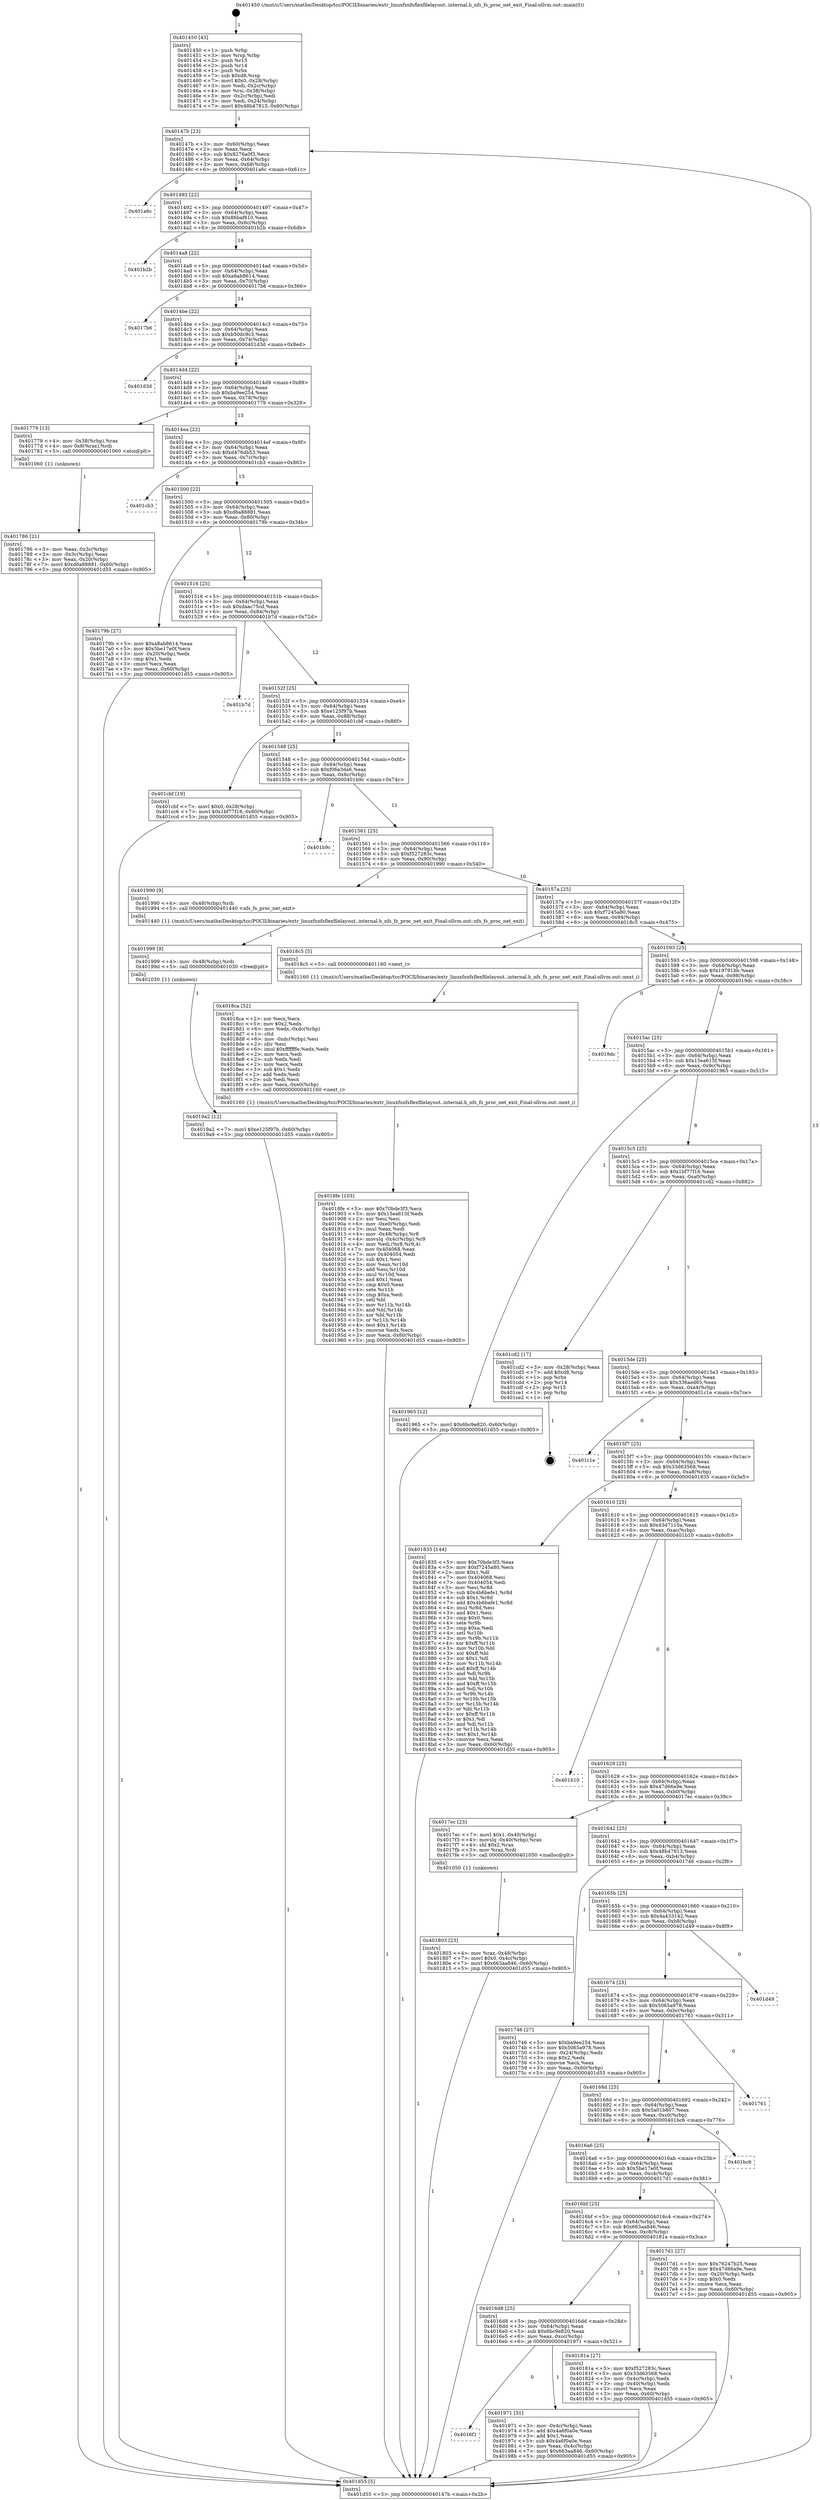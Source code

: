 digraph "0x401450" {
  label = "0x401450 (/mnt/c/Users/mathe/Desktop/tcc/POCII/binaries/extr_linuxfsnfsflexfilelayout..internal.h_nfs_fs_proc_net_exit_Final-ollvm.out::main(0))"
  labelloc = "t"
  node[shape=record]

  Entry [label="",width=0.3,height=0.3,shape=circle,fillcolor=black,style=filled]
  "0x40147b" [label="{
     0x40147b [23]\l
     | [instrs]\l
     &nbsp;&nbsp;0x40147b \<+3\>: mov -0x60(%rbp),%eax\l
     &nbsp;&nbsp;0x40147e \<+2\>: mov %eax,%ecx\l
     &nbsp;&nbsp;0x401480 \<+6\>: sub $0x8276a0f3,%ecx\l
     &nbsp;&nbsp;0x401486 \<+3\>: mov %eax,-0x64(%rbp)\l
     &nbsp;&nbsp;0x401489 \<+3\>: mov %ecx,-0x68(%rbp)\l
     &nbsp;&nbsp;0x40148c \<+6\>: je 0000000000401a6c \<main+0x61c\>\l
  }"]
  "0x401a6c" [label="{
     0x401a6c\l
  }", style=dashed]
  "0x401492" [label="{
     0x401492 [22]\l
     | [instrs]\l
     &nbsp;&nbsp;0x401492 \<+5\>: jmp 0000000000401497 \<main+0x47\>\l
     &nbsp;&nbsp;0x401497 \<+3\>: mov -0x64(%rbp),%eax\l
     &nbsp;&nbsp;0x40149a \<+5\>: sub $0x86baf610,%eax\l
     &nbsp;&nbsp;0x40149f \<+3\>: mov %eax,-0x6c(%rbp)\l
     &nbsp;&nbsp;0x4014a2 \<+6\>: je 0000000000401b2b \<main+0x6db\>\l
  }"]
  Exit [label="",width=0.3,height=0.3,shape=circle,fillcolor=black,style=filled,peripheries=2]
  "0x401b2b" [label="{
     0x401b2b\l
  }", style=dashed]
  "0x4014a8" [label="{
     0x4014a8 [22]\l
     | [instrs]\l
     &nbsp;&nbsp;0x4014a8 \<+5\>: jmp 00000000004014ad \<main+0x5d\>\l
     &nbsp;&nbsp;0x4014ad \<+3\>: mov -0x64(%rbp),%eax\l
     &nbsp;&nbsp;0x4014b0 \<+5\>: sub $0xa8ab8614,%eax\l
     &nbsp;&nbsp;0x4014b5 \<+3\>: mov %eax,-0x70(%rbp)\l
     &nbsp;&nbsp;0x4014b8 \<+6\>: je 00000000004017b6 \<main+0x366\>\l
  }"]
  "0x4019a2" [label="{
     0x4019a2 [12]\l
     | [instrs]\l
     &nbsp;&nbsp;0x4019a2 \<+7\>: movl $0xe125f97b,-0x60(%rbp)\l
     &nbsp;&nbsp;0x4019a9 \<+5\>: jmp 0000000000401d55 \<main+0x905\>\l
  }"]
  "0x4017b6" [label="{
     0x4017b6\l
  }", style=dashed]
  "0x4014be" [label="{
     0x4014be [22]\l
     | [instrs]\l
     &nbsp;&nbsp;0x4014be \<+5\>: jmp 00000000004014c3 \<main+0x73\>\l
     &nbsp;&nbsp;0x4014c3 \<+3\>: mov -0x64(%rbp),%eax\l
     &nbsp;&nbsp;0x4014c6 \<+5\>: sub $0xb50dc9c3,%eax\l
     &nbsp;&nbsp;0x4014cb \<+3\>: mov %eax,-0x74(%rbp)\l
     &nbsp;&nbsp;0x4014ce \<+6\>: je 0000000000401d3d \<main+0x8ed\>\l
  }"]
  "0x401999" [label="{
     0x401999 [9]\l
     | [instrs]\l
     &nbsp;&nbsp;0x401999 \<+4\>: mov -0x48(%rbp),%rdi\l
     &nbsp;&nbsp;0x40199d \<+5\>: call 0000000000401030 \<free@plt\>\l
     | [calls]\l
     &nbsp;&nbsp;0x401030 \{1\} (unknown)\l
  }"]
  "0x401d3d" [label="{
     0x401d3d\l
  }", style=dashed]
  "0x4014d4" [label="{
     0x4014d4 [22]\l
     | [instrs]\l
     &nbsp;&nbsp;0x4014d4 \<+5\>: jmp 00000000004014d9 \<main+0x89\>\l
     &nbsp;&nbsp;0x4014d9 \<+3\>: mov -0x64(%rbp),%eax\l
     &nbsp;&nbsp;0x4014dc \<+5\>: sub $0xba9ee254,%eax\l
     &nbsp;&nbsp;0x4014e1 \<+3\>: mov %eax,-0x78(%rbp)\l
     &nbsp;&nbsp;0x4014e4 \<+6\>: je 0000000000401779 \<main+0x329\>\l
  }"]
  "0x4016f1" [label="{
     0x4016f1\l
  }", style=dashed]
  "0x401779" [label="{
     0x401779 [13]\l
     | [instrs]\l
     &nbsp;&nbsp;0x401779 \<+4\>: mov -0x38(%rbp),%rax\l
     &nbsp;&nbsp;0x40177d \<+4\>: mov 0x8(%rax),%rdi\l
     &nbsp;&nbsp;0x401781 \<+5\>: call 0000000000401060 \<atoi@plt\>\l
     | [calls]\l
     &nbsp;&nbsp;0x401060 \{1\} (unknown)\l
  }"]
  "0x4014ea" [label="{
     0x4014ea [22]\l
     | [instrs]\l
     &nbsp;&nbsp;0x4014ea \<+5\>: jmp 00000000004014ef \<main+0x9f\>\l
     &nbsp;&nbsp;0x4014ef \<+3\>: mov -0x64(%rbp),%eax\l
     &nbsp;&nbsp;0x4014f2 \<+5\>: sub $0xd476db53,%eax\l
     &nbsp;&nbsp;0x4014f7 \<+3\>: mov %eax,-0x7c(%rbp)\l
     &nbsp;&nbsp;0x4014fa \<+6\>: je 0000000000401cb3 \<main+0x863\>\l
  }"]
  "0x401971" [label="{
     0x401971 [31]\l
     | [instrs]\l
     &nbsp;&nbsp;0x401971 \<+3\>: mov -0x4c(%rbp),%eax\l
     &nbsp;&nbsp;0x401974 \<+5\>: add $0x4a6f0a0e,%eax\l
     &nbsp;&nbsp;0x401979 \<+3\>: add $0x1,%eax\l
     &nbsp;&nbsp;0x40197c \<+5\>: sub $0x4a6f0a0e,%eax\l
     &nbsp;&nbsp;0x401981 \<+3\>: mov %eax,-0x4c(%rbp)\l
     &nbsp;&nbsp;0x401984 \<+7\>: movl $0x663aa846,-0x60(%rbp)\l
     &nbsp;&nbsp;0x40198b \<+5\>: jmp 0000000000401d55 \<main+0x905\>\l
  }"]
  "0x401cb3" [label="{
     0x401cb3\l
  }", style=dashed]
  "0x401500" [label="{
     0x401500 [22]\l
     | [instrs]\l
     &nbsp;&nbsp;0x401500 \<+5\>: jmp 0000000000401505 \<main+0xb5\>\l
     &nbsp;&nbsp;0x401505 \<+3\>: mov -0x64(%rbp),%eax\l
     &nbsp;&nbsp;0x401508 \<+5\>: sub $0xd6a88881,%eax\l
     &nbsp;&nbsp;0x40150d \<+3\>: mov %eax,-0x80(%rbp)\l
     &nbsp;&nbsp;0x401510 \<+6\>: je 000000000040179b \<main+0x34b\>\l
  }"]
  "0x4018fe" [label="{
     0x4018fe [103]\l
     | [instrs]\l
     &nbsp;&nbsp;0x4018fe \<+5\>: mov $0x70bde3f3,%ecx\l
     &nbsp;&nbsp;0x401903 \<+5\>: mov $0x15ea615f,%edx\l
     &nbsp;&nbsp;0x401908 \<+2\>: xor %esi,%esi\l
     &nbsp;&nbsp;0x40190a \<+6\>: mov -0xe0(%rbp),%edi\l
     &nbsp;&nbsp;0x401910 \<+3\>: imul %eax,%edi\l
     &nbsp;&nbsp;0x401913 \<+4\>: mov -0x48(%rbp),%r8\l
     &nbsp;&nbsp;0x401917 \<+4\>: movslq -0x4c(%rbp),%r9\l
     &nbsp;&nbsp;0x40191b \<+4\>: mov %edi,(%r8,%r9,4)\l
     &nbsp;&nbsp;0x40191f \<+7\>: mov 0x404068,%eax\l
     &nbsp;&nbsp;0x401926 \<+7\>: mov 0x404054,%edi\l
     &nbsp;&nbsp;0x40192d \<+3\>: sub $0x1,%esi\l
     &nbsp;&nbsp;0x401930 \<+3\>: mov %eax,%r10d\l
     &nbsp;&nbsp;0x401933 \<+3\>: add %esi,%r10d\l
     &nbsp;&nbsp;0x401936 \<+4\>: imul %r10d,%eax\l
     &nbsp;&nbsp;0x40193a \<+3\>: and $0x1,%eax\l
     &nbsp;&nbsp;0x40193d \<+3\>: cmp $0x0,%eax\l
     &nbsp;&nbsp;0x401940 \<+4\>: sete %r11b\l
     &nbsp;&nbsp;0x401944 \<+3\>: cmp $0xa,%edi\l
     &nbsp;&nbsp;0x401947 \<+3\>: setl %bl\l
     &nbsp;&nbsp;0x40194a \<+3\>: mov %r11b,%r14b\l
     &nbsp;&nbsp;0x40194d \<+3\>: and %bl,%r14b\l
     &nbsp;&nbsp;0x401950 \<+3\>: xor %bl,%r11b\l
     &nbsp;&nbsp;0x401953 \<+3\>: or %r11b,%r14b\l
     &nbsp;&nbsp;0x401956 \<+4\>: test $0x1,%r14b\l
     &nbsp;&nbsp;0x40195a \<+3\>: cmovne %edx,%ecx\l
     &nbsp;&nbsp;0x40195d \<+3\>: mov %ecx,-0x60(%rbp)\l
     &nbsp;&nbsp;0x401960 \<+5\>: jmp 0000000000401d55 \<main+0x905\>\l
  }"]
  "0x40179b" [label="{
     0x40179b [27]\l
     | [instrs]\l
     &nbsp;&nbsp;0x40179b \<+5\>: mov $0xa8ab8614,%eax\l
     &nbsp;&nbsp;0x4017a0 \<+5\>: mov $0x5be17e0f,%ecx\l
     &nbsp;&nbsp;0x4017a5 \<+3\>: mov -0x20(%rbp),%edx\l
     &nbsp;&nbsp;0x4017a8 \<+3\>: cmp $0x1,%edx\l
     &nbsp;&nbsp;0x4017ab \<+3\>: cmovl %ecx,%eax\l
     &nbsp;&nbsp;0x4017ae \<+3\>: mov %eax,-0x60(%rbp)\l
     &nbsp;&nbsp;0x4017b1 \<+5\>: jmp 0000000000401d55 \<main+0x905\>\l
  }"]
  "0x401516" [label="{
     0x401516 [25]\l
     | [instrs]\l
     &nbsp;&nbsp;0x401516 \<+5\>: jmp 000000000040151b \<main+0xcb\>\l
     &nbsp;&nbsp;0x40151b \<+3\>: mov -0x64(%rbp),%eax\l
     &nbsp;&nbsp;0x40151e \<+5\>: sub $0xdaac75cd,%eax\l
     &nbsp;&nbsp;0x401523 \<+6\>: mov %eax,-0x84(%rbp)\l
     &nbsp;&nbsp;0x401529 \<+6\>: je 0000000000401b7d \<main+0x72d\>\l
  }"]
  "0x4018ca" [label="{
     0x4018ca [52]\l
     | [instrs]\l
     &nbsp;&nbsp;0x4018ca \<+2\>: xor %ecx,%ecx\l
     &nbsp;&nbsp;0x4018cc \<+5\>: mov $0x2,%edx\l
     &nbsp;&nbsp;0x4018d1 \<+6\>: mov %edx,-0xdc(%rbp)\l
     &nbsp;&nbsp;0x4018d7 \<+1\>: cltd\l
     &nbsp;&nbsp;0x4018d8 \<+6\>: mov -0xdc(%rbp),%esi\l
     &nbsp;&nbsp;0x4018de \<+2\>: idiv %esi\l
     &nbsp;&nbsp;0x4018e0 \<+6\>: imul $0xfffffffe,%edx,%edx\l
     &nbsp;&nbsp;0x4018e6 \<+2\>: mov %ecx,%edi\l
     &nbsp;&nbsp;0x4018e8 \<+2\>: sub %edx,%edi\l
     &nbsp;&nbsp;0x4018ea \<+2\>: mov %ecx,%edx\l
     &nbsp;&nbsp;0x4018ec \<+3\>: sub $0x1,%edx\l
     &nbsp;&nbsp;0x4018ef \<+2\>: add %edx,%edi\l
     &nbsp;&nbsp;0x4018f1 \<+2\>: sub %edi,%ecx\l
     &nbsp;&nbsp;0x4018f3 \<+6\>: mov %ecx,-0xe0(%rbp)\l
     &nbsp;&nbsp;0x4018f9 \<+5\>: call 0000000000401160 \<next_i\>\l
     | [calls]\l
     &nbsp;&nbsp;0x401160 \{1\} (/mnt/c/Users/mathe/Desktop/tcc/POCII/binaries/extr_linuxfsnfsflexfilelayout..internal.h_nfs_fs_proc_net_exit_Final-ollvm.out::next_i)\l
  }"]
  "0x401b7d" [label="{
     0x401b7d\l
  }", style=dashed]
  "0x40152f" [label="{
     0x40152f [25]\l
     | [instrs]\l
     &nbsp;&nbsp;0x40152f \<+5\>: jmp 0000000000401534 \<main+0xe4\>\l
     &nbsp;&nbsp;0x401534 \<+3\>: mov -0x64(%rbp),%eax\l
     &nbsp;&nbsp;0x401537 \<+5\>: sub $0xe125f97b,%eax\l
     &nbsp;&nbsp;0x40153c \<+6\>: mov %eax,-0x88(%rbp)\l
     &nbsp;&nbsp;0x401542 \<+6\>: je 0000000000401cbf \<main+0x86f\>\l
  }"]
  "0x4016d8" [label="{
     0x4016d8 [25]\l
     | [instrs]\l
     &nbsp;&nbsp;0x4016d8 \<+5\>: jmp 00000000004016dd \<main+0x28d\>\l
     &nbsp;&nbsp;0x4016dd \<+3\>: mov -0x64(%rbp),%eax\l
     &nbsp;&nbsp;0x4016e0 \<+5\>: sub $0x6bc9e820,%eax\l
     &nbsp;&nbsp;0x4016e5 \<+6\>: mov %eax,-0xcc(%rbp)\l
     &nbsp;&nbsp;0x4016eb \<+6\>: je 0000000000401971 \<main+0x521\>\l
  }"]
  "0x401cbf" [label="{
     0x401cbf [19]\l
     | [instrs]\l
     &nbsp;&nbsp;0x401cbf \<+7\>: movl $0x0,-0x28(%rbp)\l
     &nbsp;&nbsp;0x401cc6 \<+7\>: movl $0x1bf77f16,-0x60(%rbp)\l
     &nbsp;&nbsp;0x401ccd \<+5\>: jmp 0000000000401d55 \<main+0x905\>\l
  }"]
  "0x401548" [label="{
     0x401548 [25]\l
     | [instrs]\l
     &nbsp;&nbsp;0x401548 \<+5\>: jmp 000000000040154d \<main+0xfd\>\l
     &nbsp;&nbsp;0x40154d \<+3\>: mov -0x64(%rbp),%eax\l
     &nbsp;&nbsp;0x401550 \<+5\>: sub $0xf06e3da6,%eax\l
     &nbsp;&nbsp;0x401555 \<+6\>: mov %eax,-0x8c(%rbp)\l
     &nbsp;&nbsp;0x40155b \<+6\>: je 0000000000401b9c \<main+0x74c\>\l
  }"]
  "0x40181a" [label="{
     0x40181a [27]\l
     | [instrs]\l
     &nbsp;&nbsp;0x40181a \<+5\>: mov $0xf527283c,%eax\l
     &nbsp;&nbsp;0x40181f \<+5\>: mov $0x33d63568,%ecx\l
     &nbsp;&nbsp;0x401824 \<+3\>: mov -0x4c(%rbp),%edx\l
     &nbsp;&nbsp;0x401827 \<+3\>: cmp -0x40(%rbp),%edx\l
     &nbsp;&nbsp;0x40182a \<+3\>: cmovl %ecx,%eax\l
     &nbsp;&nbsp;0x40182d \<+3\>: mov %eax,-0x60(%rbp)\l
     &nbsp;&nbsp;0x401830 \<+5\>: jmp 0000000000401d55 \<main+0x905\>\l
  }"]
  "0x401b9c" [label="{
     0x401b9c\l
  }", style=dashed]
  "0x401561" [label="{
     0x401561 [25]\l
     | [instrs]\l
     &nbsp;&nbsp;0x401561 \<+5\>: jmp 0000000000401566 \<main+0x116\>\l
     &nbsp;&nbsp;0x401566 \<+3\>: mov -0x64(%rbp),%eax\l
     &nbsp;&nbsp;0x401569 \<+5\>: sub $0xf527283c,%eax\l
     &nbsp;&nbsp;0x40156e \<+6\>: mov %eax,-0x90(%rbp)\l
     &nbsp;&nbsp;0x401574 \<+6\>: je 0000000000401990 \<main+0x540\>\l
  }"]
  "0x401803" [label="{
     0x401803 [23]\l
     | [instrs]\l
     &nbsp;&nbsp;0x401803 \<+4\>: mov %rax,-0x48(%rbp)\l
     &nbsp;&nbsp;0x401807 \<+7\>: movl $0x0,-0x4c(%rbp)\l
     &nbsp;&nbsp;0x40180e \<+7\>: movl $0x663aa846,-0x60(%rbp)\l
     &nbsp;&nbsp;0x401815 \<+5\>: jmp 0000000000401d55 \<main+0x905\>\l
  }"]
  "0x401990" [label="{
     0x401990 [9]\l
     | [instrs]\l
     &nbsp;&nbsp;0x401990 \<+4\>: mov -0x48(%rbp),%rdi\l
     &nbsp;&nbsp;0x401994 \<+5\>: call 0000000000401440 \<nfs_fs_proc_net_exit\>\l
     | [calls]\l
     &nbsp;&nbsp;0x401440 \{1\} (/mnt/c/Users/mathe/Desktop/tcc/POCII/binaries/extr_linuxfsnfsflexfilelayout..internal.h_nfs_fs_proc_net_exit_Final-ollvm.out::nfs_fs_proc_net_exit)\l
  }"]
  "0x40157a" [label="{
     0x40157a [25]\l
     | [instrs]\l
     &nbsp;&nbsp;0x40157a \<+5\>: jmp 000000000040157f \<main+0x12f\>\l
     &nbsp;&nbsp;0x40157f \<+3\>: mov -0x64(%rbp),%eax\l
     &nbsp;&nbsp;0x401582 \<+5\>: sub $0xf7245a80,%eax\l
     &nbsp;&nbsp;0x401587 \<+6\>: mov %eax,-0x94(%rbp)\l
     &nbsp;&nbsp;0x40158d \<+6\>: je 00000000004018c5 \<main+0x475\>\l
  }"]
  "0x4016bf" [label="{
     0x4016bf [25]\l
     | [instrs]\l
     &nbsp;&nbsp;0x4016bf \<+5\>: jmp 00000000004016c4 \<main+0x274\>\l
     &nbsp;&nbsp;0x4016c4 \<+3\>: mov -0x64(%rbp),%eax\l
     &nbsp;&nbsp;0x4016c7 \<+5\>: sub $0x663aa846,%eax\l
     &nbsp;&nbsp;0x4016cc \<+6\>: mov %eax,-0xc8(%rbp)\l
     &nbsp;&nbsp;0x4016d2 \<+6\>: je 000000000040181a \<main+0x3ca\>\l
  }"]
  "0x4018c5" [label="{
     0x4018c5 [5]\l
     | [instrs]\l
     &nbsp;&nbsp;0x4018c5 \<+5\>: call 0000000000401160 \<next_i\>\l
     | [calls]\l
     &nbsp;&nbsp;0x401160 \{1\} (/mnt/c/Users/mathe/Desktop/tcc/POCII/binaries/extr_linuxfsnfsflexfilelayout..internal.h_nfs_fs_proc_net_exit_Final-ollvm.out::next_i)\l
  }"]
  "0x401593" [label="{
     0x401593 [25]\l
     | [instrs]\l
     &nbsp;&nbsp;0x401593 \<+5\>: jmp 0000000000401598 \<main+0x148\>\l
     &nbsp;&nbsp;0x401598 \<+3\>: mov -0x64(%rbp),%eax\l
     &nbsp;&nbsp;0x40159b \<+5\>: sub $0x19791bb,%eax\l
     &nbsp;&nbsp;0x4015a0 \<+6\>: mov %eax,-0x98(%rbp)\l
     &nbsp;&nbsp;0x4015a6 \<+6\>: je 00000000004019dc \<main+0x58c\>\l
  }"]
  "0x4017d1" [label="{
     0x4017d1 [27]\l
     | [instrs]\l
     &nbsp;&nbsp;0x4017d1 \<+5\>: mov $0x76247b25,%eax\l
     &nbsp;&nbsp;0x4017d6 \<+5\>: mov $0x47d66a9e,%ecx\l
     &nbsp;&nbsp;0x4017db \<+3\>: mov -0x20(%rbp),%edx\l
     &nbsp;&nbsp;0x4017de \<+3\>: cmp $0x0,%edx\l
     &nbsp;&nbsp;0x4017e1 \<+3\>: cmove %ecx,%eax\l
     &nbsp;&nbsp;0x4017e4 \<+3\>: mov %eax,-0x60(%rbp)\l
     &nbsp;&nbsp;0x4017e7 \<+5\>: jmp 0000000000401d55 \<main+0x905\>\l
  }"]
  "0x4019dc" [label="{
     0x4019dc\l
  }", style=dashed]
  "0x4015ac" [label="{
     0x4015ac [25]\l
     | [instrs]\l
     &nbsp;&nbsp;0x4015ac \<+5\>: jmp 00000000004015b1 \<main+0x161\>\l
     &nbsp;&nbsp;0x4015b1 \<+3\>: mov -0x64(%rbp),%eax\l
     &nbsp;&nbsp;0x4015b4 \<+5\>: sub $0x15ea615f,%eax\l
     &nbsp;&nbsp;0x4015b9 \<+6\>: mov %eax,-0x9c(%rbp)\l
     &nbsp;&nbsp;0x4015bf \<+6\>: je 0000000000401965 \<main+0x515\>\l
  }"]
  "0x4016a6" [label="{
     0x4016a6 [25]\l
     | [instrs]\l
     &nbsp;&nbsp;0x4016a6 \<+5\>: jmp 00000000004016ab \<main+0x25b\>\l
     &nbsp;&nbsp;0x4016ab \<+3\>: mov -0x64(%rbp),%eax\l
     &nbsp;&nbsp;0x4016ae \<+5\>: sub $0x5be17e0f,%eax\l
     &nbsp;&nbsp;0x4016b3 \<+6\>: mov %eax,-0xc4(%rbp)\l
     &nbsp;&nbsp;0x4016b9 \<+6\>: je 00000000004017d1 \<main+0x381\>\l
  }"]
  "0x401965" [label="{
     0x401965 [12]\l
     | [instrs]\l
     &nbsp;&nbsp;0x401965 \<+7\>: movl $0x6bc9e820,-0x60(%rbp)\l
     &nbsp;&nbsp;0x40196c \<+5\>: jmp 0000000000401d55 \<main+0x905\>\l
  }"]
  "0x4015c5" [label="{
     0x4015c5 [25]\l
     | [instrs]\l
     &nbsp;&nbsp;0x4015c5 \<+5\>: jmp 00000000004015ca \<main+0x17a\>\l
     &nbsp;&nbsp;0x4015ca \<+3\>: mov -0x64(%rbp),%eax\l
     &nbsp;&nbsp;0x4015cd \<+5\>: sub $0x1bf77f16,%eax\l
     &nbsp;&nbsp;0x4015d2 \<+6\>: mov %eax,-0xa0(%rbp)\l
     &nbsp;&nbsp;0x4015d8 \<+6\>: je 0000000000401cd2 \<main+0x882\>\l
  }"]
  "0x401bc6" [label="{
     0x401bc6\l
  }", style=dashed]
  "0x401cd2" [label="{
     0x401cd2 [17]\l
     | [instrs]\l
     &nbsp;&nbsp;0x401cd2 \<+3\>: mov -0x28(%rbp),%eax\l
     &nbsp;&nbsp;0x401cd5 \<+7\>: add $0xd8,%rsp\l
     &nbsp;&nbsp;0x401cdc \<+1\>: pop %rbx\l
     &nbsp;&nbsp;0x401cdd \<+2\>: pop %r14\l
     &nbsp;&nbsp;0x401cdf \<+2\>: pop %r15\l
     &nbsp;&nbsp;0x401ce1 \<+1\>: pop %rbp\l
     &nbsp;&nbsp;0x401ce2 \<+1\>: ret\l
  }"]
  "0x4015de" [label="{
     0x4015de [25]\l
     | [instrs]\l
     &nbsp;&nbsp;0x4015de \<+5\>: jmp 00000000004015e3 \<main+0x193\>\l
     &nbsp;&nbsp;0x4015e3 \<+3\>: mov -0x64(%rbp),%eax\l
     &nbsp;&nbsp;0x4015e6 \<+5\>: sub $0x336aed65,%eax\l
     &nbsp;&nbsp;0x4015eb \<+6\>: mov %eax,-0xa4(%rbp)\l
     &nbsp;&nbsp;0x4015f1 \<+6\>: je 0000000000401c1e \<main+0x7ce\>\l
  }"]
  "0x40168d" [label="{
     0x40168d [25]\l
     | [instrs]\l
     &nbsp;&nbsp;0x40168d \<+5\>: jmp 0000000000401692 \<main+0x242\>\l
     &nbsp;&nbsp;0x401692 \<+3\>: mov -0x64(%rbp),%eax\l
     &nbsp;&nbsp;0x401695 \<+5\>: sub $0x5a01b807,%eax\l
     &nbsp;&nbsp;0x40169a \<+6\>: mov %eax,-0xc0(%rbp)\l
     &nbsp;&nbsp;0x4016a0 \<+6\>: je 0000000000401bc6 \<main+0x776\>\l
  }"]
  "0x401c1e" [label="{
     0x401c1e\l
  }", style=dashed]
  "0x4015f7" [label="{
     0x4015f7 [25]\l
     | [instrs]\l
     &nbsp;&nbsp;0x4015f7 \<+5\>: jmp 00000000004015fc \<main+0x1ac\>\l
     &nbsp;&nbsp;0x4015fc \<+3\>: mov -0x64(%rbp),%eax\l
     &nbsp;&nbsp;0x4015ff \<+5\>: sub $0x33d63568,%eax\l
     &nbsp;&nbsp;0x401604 \<+6\>: mov %eax,-0xa8(%rbp)\l
     &nbsp;&nbsp;0x40160a \<+6\>: je 0000000000401835 \<main+0x3e5\>\l
  }"]
  "0x401761" [label="{
     0x401761\l
  }", style=dashed]
  "0x401835" [label="{
     0x401835 [144]\l
     | [instrs]\l
     &nbsp;&nbsp;0x401835 \<+5\>: mov $0x70bde3f3,%eax\l
     &nbsp;&nbsp;0x40183a \<+5\>: mov $0xf7245a80,%ecx\l
     &nbsp;&nbsp;0x40183f \<+2\>: mov $0x1,%dl\l
     &nbsp;&nbsp;0x401841 \<+7\>: mov 0x404068,%esi\l
     &nbsp;&nbsp;0x401848 \<+7\>: mov 0x404054,%edi\l
     &nbsp;&nbsp;0x40184f \<+3\>: mov %esi,%r8d\l
     &nbsp;&nbsp;0x401852 \<+7\>: sub $0x4b6befe1,%r8d\l
     &nbsp;&nbsp;0x401859 \<+4\>: sub $0x1,%r8d\l
     &nbsp;&nbsp;0x40185d \<+7\>: add $0x4b6befe1,%r8d\l
     &nbsp;&nbsp;0x401864 \<+4\>: imul %r8d,%esi\l
     &nbsp;&nbsp;0x401868 \<+3\>: and $0x1,%esi\l
     &nbsp;&nbsp;0x40186b \<+3\>: cmp $0x0,%esi\l
     &nbsp;&nbsp;0x40186e \<+4\>: sete %r9b\l
     &nbsp;&nbsp;0x401872 \<+3\>: cmp $0xa,%edi\l
     &nbsp;&nbsp;0x401875 \<+4\>: setl %r10b\l
     &nbsp;&nbsp;0x401879 \<+3\>: mov %r9b,%r11b\l
     &nbsp;&nbsp;0x40187c \<+4\>: xor $0xff,%r11b\l
     &nbsp;&nbsp;0x401880 \<+3\>: mov %r10b,%bl\l
     &nbsp;&nbsp;0x401883 \<+3\>: xor $0xff,%bl\l
     &nbsp;&nbsp;0x401886 \<+3\>: xor $0x1,%dl\l
     &nbsp;&nbsp;0x401889 \<+3\>: mov %r11b,%r14b\l
     &nbsp;&nbsp;0x40188c \<+4\>: and $0xff,%r14b\l
     &nbsp;&nbsp;0x401890 \<+3\>: and %dl,%r9b\l
     &nbsp;&nbsp;0x401893 \<+3\>: mov %bl,%r15b\l
     &nbsp;&nbsp;0x401896 \<+4\>: and $0xff,%r15b\l
     &nbsp;&nbsp;0x40189a \<+3\>: and %dl,%r10b\l
     &nbsp;&nbsp;0x40189d \<+3\>: or %r9b,%r14b\l
     &nbsp;&nbsp;0x4018a0 \<+3\>: or %r10b,%r15b\l
     &nbsp;&nbsp;0x4018a3 \<+3\>: xor %r15b,%r14b\l
     &nbsp;&nbsp;0x4018a6 \<+3\>: or %bl,%r11b\l
     &nbsp;&nbsp;0x4018a9 \<+4\>: xor $0xff,%r11b\l
     &nbsp;&nbsp;0x4018ad \<+3\>: or $0x1,%dl\l
     &nbsp;&nbsp;0x4018b0 \<+3\>: and %dl,%r11b\l
     &nbsp;&nbsp;0x4018b3 \<+3\>: or %r11b,%r14b\l
     &nbsp;&nbsp;0x4018b6 \<+4\>: test $0x1,%r14b\l
     &nbsp;&nbsp;0x4018ba \<+3\>: cmovne %ecx,%eax\l
     &nbsp;&nbsp;0x4018bd \<+3\>: mov %eax,-0x60(%rbp)\l
     &nbsp;&nbsp;0x4018c0 \<+5\>: jmp 0000000000401d55 \<main+0x905\>\l
  }"]
  "0x401610" [label="{
     0x401610 [25]\l
     | [instrs]\l
     &nbsp;&nbsp;0x401610 \<+5\>: jmp 0000000000401615 \<main+0x1c5\>\l
     &nbsp;&nbsp;0x401615 \<+3\>: mov -0x64(%rbp),%eax\l
     &nbsp;&nbsp;0x401618 \<+5\>: sub $0x43d7110a,%eax\l
     &nbsp;&nbsp;0x40161d \<+6\>: mov %eax,-0xac(%rbp)\l
     &nbsp;&nbsp;0x401623 \<+6\>: je 0000000000401b10 \<main+0x6c0\>\l
  }"]
  "0x401674" [label="{
     0x401674 [25]\l
     | [instrs]\l
     &nbsp;&nbsp;0x401674 \<+5\>: jmp 0000000000401679 \<main+0x229\>\l
     &nbsp;&nbsp;0x401679 \<+3\>: mov -0x64(%rbp),%eax\l
     &nbsp;&nbsp;0x40167c \<+5\>: sub $0x5065a978,%eax\l
     &nbsp;&nbsp;0x401681 \<+6\>: mov %eax,-0xbc(%rbp)\l
     &nbsp;&nbsp;0x401687 \<+6\>: je 0000000000401761 \<main+0x311\>\l
  }"]
  "0x401b10" [label="{
     0x401b10\l
  }", style=dashed]
  "0x401629" [label="{
     0x401629 [25]\l
     | [instrs]\l
     &nbsp;&nbsp;0x401629 \<+5\>: jmp 000000000040162e \<main+0x1de\>\l
     &nbsp;&nbsp;0x40162e \<+3\>: mov -0x64(%rbp),%eax\l
     &nbsp;&nbsp;0x401631 \<+5\>: sub $0x47d66a9e,%eax\l
     &nbsp;&nbsp;0x401636 \<+6\>: mov %eax,-0xb0(%rbp)\l
     &nbsp;&nbsp;0x40163c \<+6\>: je 00000000004017ec \<main+0x39c\>\l
  }"]
  "0x401d49" [label="{
     0x401d49\l
  }", style=dashed]
  "0x4017ec" [label="{
     0x4017ec [23]\l
     | [instrs]\l
     &nbsp;&nbsp;0x4017ec \<+7\>: movl $0x1,-0x40(%rbp)\l
     &nbsp;&nbsp;0x4017f3 \<+4\>: movslq -0x40(%rbp),%rax\l
     &nbsp;&nbsp;0x4017f7 \<+4\>: shl $0x2,%rax\l
     &nbsp;&nbsp;0x4017fb \<+3\>: mov %rax,%rdi\l
     &nbsp;&nbsp;0x4017fe \<+5\>: call 0000000000401050 \<malloc@plt\>\l
     | [calls]\l
     &nbsp;&nbsp;0x401050 \{1\} (unknown)\l
  }"]
  "0x401642" [label="{
     0x401642 [25]\l
     | [instrs]\l
     &nbsp;&nbsp;0x401642 \<+5\>: jmp 0000000000401647 \<main+0x1f7\>\l
     &nbsp;&nbsp;0x401647 \<+3\>: mov -0x64(%rbp),%eax\l
     &nbsp;&nbsp;0x40164a \<+5\>: sub $0x48b47813,%eax\l
     &nbsp;&nbsp;0x40164f \<+6\>: mov %eax,-0xb4(%rbp)\l
     &nbsp;&nbsp;0x401655 \<+6\>: je 0000000000401746 \<main+0x2f6\>\l
  }"]
  "0x401786" [label="{
     0x401786 [21]\l
     | [instrs]\l
     &nbsp;&nbsp;0x401786 \<+3\>: mov %eax,-0x3c(%rbp)\l
     &nbsp;&nbsp;0x401789 \<+3\>: mov -0x3c(%rbp),%eax\l
     &nbsp;&nbsp;0x40178c \<+3\>: mov %eax,-0x20(%rbp)\l
     &nbsp;&nbsp;0x40178f \<+7\>: movl $0xd6a88881,-0x60(%rbp)\l
     &nbsp;&nbsp;0x401796 \<+5\>: jmp 0000000000401d55 \<main+0x905\>\l
  }"]
  "0x401746" [label="{
     0x401746 [27]\l
     | [instrs]\l
     &nbsp;&nbsp;0x401746 \<+5\>: mov $0xba9ee254,%eax\l
     &nbsp;&nbsp;0x40174b \<+5\>: mov $0x5065a978,%ecx\l
     &nbsp;&nbsp;0x401750 \<+3\>: mov -0x24(%rbp),%edx\l
     &nbsp;&nbsp;0x401753 \<+3\>: cmp $0x2,%edx\l
     &nbsp;&nbsp;0x401756 \<+3\>: cmovne %ecx,%eax\l
     &nbsp;&nbsp;0x401759 \<+3\>: mov %eax,-0x60(%rbp)\l
     &nbsp;&nbsp;0x40175c \<+5\>: jmp 0000000000401d55 \<main+0x905\>\l
  }"]
  "0x40165b" [label="{
     0x40165b [25]\l
     | [instrs]\l
     &nbsp;&nbsp;0x40165b \<+5\>: jmp 0000000000401660 \<main+0x210\>\l
     &nbsp;&nbsp;0x401660 \<+3\>: mov -0x64(%rbp),%eax\l
     &nbsp;&nbsp;0x401663 \<+5\>: sub $0x4a433142,%eax\l
     &nbsp;&nbsp;0x401668 \<+6\>: mov %eax,-0xb8(%rbp)\l
     &nbsp;&nbsp;0x40166e \<+6\>: je 0000000000401d49 \<main+0x8f9\>\l
  }"]
  "0x401d55" [label="{
     0x401d55 [5]\l
     | [instrs]\l
     &nbsp;&nbsp;0x401d55 \<+5\>: jmp 000000000040147b \<main+0x2b\>\l
  }"]
  "0x401450" [label="{
     0x401450 [43]\l
     | [instrs]\l
     &nbsp;&nbsp;0x401450 \<+1\>: push %rbp\l
     &nbsp;&nbsp;0x401451 \<+3\>: mov %rsp,%rbp\l
     &nbsp;&nbsp;0x401454 \<+2\>: push %r15\l
     &nbsp;&nbsp;0x401456 \<+2\>: push %r14\l
     &nbsp;&nbsp;0x401458 \<+1\>: push %rbx\l
     &nbsp;&nbsp;0x401459 \<+7\>: sub $0xd8,%rsp\l
     &nbsp;&nbsp;0x401460 \<+7\>: movl $0x0,-0x28(%rbp)\l
     &nbsp;&nbsp;0x401467 \<+3\>: mov %edi,-0x2c(%rbp)\l
     &nbsp;&nbsp;0x40146a \<+4\>: mov %rsi,-0x38(%rbp)\l
     &nbsp;&nbsp;0x40146e \<+3\>: mov -0x2c(%rbp),%edi\l
     &nbsp;&nbsp;0x401471 \<+3\>: mov %edi,-0x24(%rbp)\l
     &nbsp;&nbsp;0x401474 \<+7\>: movl $0x48b47813,-0x60(%rbp)\l
  }"]
  Entry -> "0x401450" [label=" 1"]
  "0x40147b" -> "0x401a6c" [label=" 0"]
  "0x40147b" -> "0x401492" [label=" 14"]
  "0x401cd2" -> Exit [label=" 1"]
  "0x401492" -> "0x401b2b" [label=" 0"]
  "0x401492" -> "0x4014a8" [label=" 14"]
  "0x401cbf" -> "0x401d55" [label=" 1"]
  "0x4014a8" -> "0x4017b6" [label=" 0"]
  "0x4014a8" -> "0x4014be" [label=" 14"]
  "0x4019a2" -> "0x401d55" [label=" 1"]
  "0x4014be" -> "0x401d3d" [label=" 0"]
  "0x4014be" -> "0x4014d4" [label=" 14"]
  "0x401999" -> "0x4019a2" [label=" 1"]
  "0x4014d4" -> "0x401779" [label=" 1"]
  "0x4014d4" -> "0x4014ea" [label=" 13"]
  "0x401990" -> "0x401999" [label=" 1"]
  "0x4014ea" -> "0x401cb3" [label=" 0"]
  "0x4014ea" -> "0x401500" [label=" 13"]
  "0x401971" -> "0x401d55" [label=" 1"]
  "0x401500" -> "0x40179b" [label=" 1"]
  "0x401500" -> "0x401516" [label=" 12"]
  "0x4016d8" -> "0x401971" [label=" 1"]
  "0x401516" -> "0x401b7d" [label=" 0"]
  "0x401516" -> "0x40152f" [label=" 12"]
  "0x4016d8" -> "0x4016f1" [label=" 0"]
  "0x40152f" -> "0x401cbf" [label=" 1"]
  "0x40152f" -> "0x401548" [label=" 11"]
  "0x401965" -> "0x401d55" [label=" 1"]
  "0x401548" -> "0x401b9c" [label=" 0"]
  "0x401548" -> "0x401561" [label=" 11"]
  "0x4018fe" -> "0x401d55" [label=" 1"]
  "0x401561" -> "0x401990" [label=" 1"]
  "0x401561" -> "0x40157a" [label=" 10"]
  "0x4018c5" -> "0x4018ca" [label=" 1"]
  "0x40157a" -> "0x4018c5" [label=" 1"]
  "0x40157a" -> "0x401593" [label=" 9"]
  "0x401835" -> "0x401d55" [label=" 1"]
  "0x401593" -> "0x4019dc" [label=" 0"]
  "0x401593" -> "0x4015ac" [label=" 9"]
  "0x40181a" -> "0x401d55" [label=" 2"]
  "0x4015ac" -> "0x401965" [label=" 1"]
  "0x4015ac" -> "0x4015c5" [label=" 8"]
  "0x4016bf" -> "0x40181a" [label=" 2"]
  "0x4015c5" -> "0x401cd2" [label=" 1"]
  "0x4015c5" -> "0x4015de" [label=" 7"]
  "0x4018ca" -> "0x4018fe" [label=" 1"]
  "0x4015de" -> "0x401c1e" [label=" 0"]
  "0x4015de" -> "0x4015f7" [label=" 7"]
  "0x4017ec" -> "0x401803" [label=" 1"]
  "0x4015f7" -> "0x401835" [label=" 1"]
  "0x4015f7" -> "0x401610" [label=" 6"]
  "0x4017d1" -> "0x401d55" [label=" 1"]
  "0x401610" -> "0x401b10" [label=" 0"]
  "0x401610" -> "0x401629" [label=" 6"]
  "0x4016a6" -> "0x4017d1" [label=" 1"]
  "0x401629" -> "0x4017ec" [label=" 1"]
  "0x401629" -> "0x401642" [label=" 5"]
  "0x4016bf" -> "0x4016d8" [label=" 1"]
  "0x401642" -> "0x401746" [label=" 1"]
  "0x401642" -> "0x40165b" [label=" 4"]
  "0x401746" -> "0x401d55" [label=" 1"]
  "0x401450" -> "0x40147b" [label=" 1"]
  "0x401d55" -> "0x40147b" [label=" 13"]
  "0x401779" -> "0x401786" [label=" 1"]
  "0x401786" -> "0x401d55" [label=" 1"]
  "0x40179b" -> "0x401d55" [label=" 1"]
  "0x40168d" -> "0x4016a6" [label=" 4"]
  "0x40165b" -> "0x401d49" [label=" 0"]
  "0x40165b" -> "0x401674" [label=" 4"]
  "0x4016a6" -> "0x4016bf" [label=" 3"]
  "0x401674" -> "0x401761" [label=" 0"]
  "0x401674" -> "0x40168d" [label=" 4"]
  "0x401803" -> "0x401d55" [label=" 1"]
  "0x40168d" -> "0x401bc6" [label=" 0"]
}

